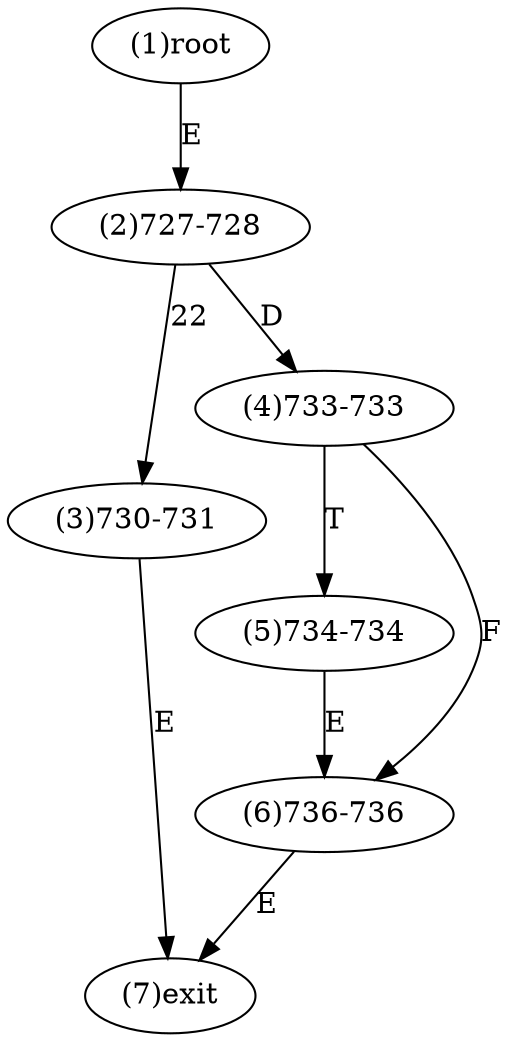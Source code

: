 digraph "" { 
1[ label="(1)root"];
2[ label="(2)727-728"];
3[ label="(3)730-731"];
4[ label="(4)733-733"];
5[ label="(5)734-734"];
6[ label="(6)736-736"];
7[ label="(7)exit"];
1->2[ label="E"];
2->3[ label="22"];
2->4[ label="D"];
3->7[ label="E"];
4->6[ label="F"];
4->5[ label="T"];
5->6[ label="E"];
6->7[ label="E"];
}